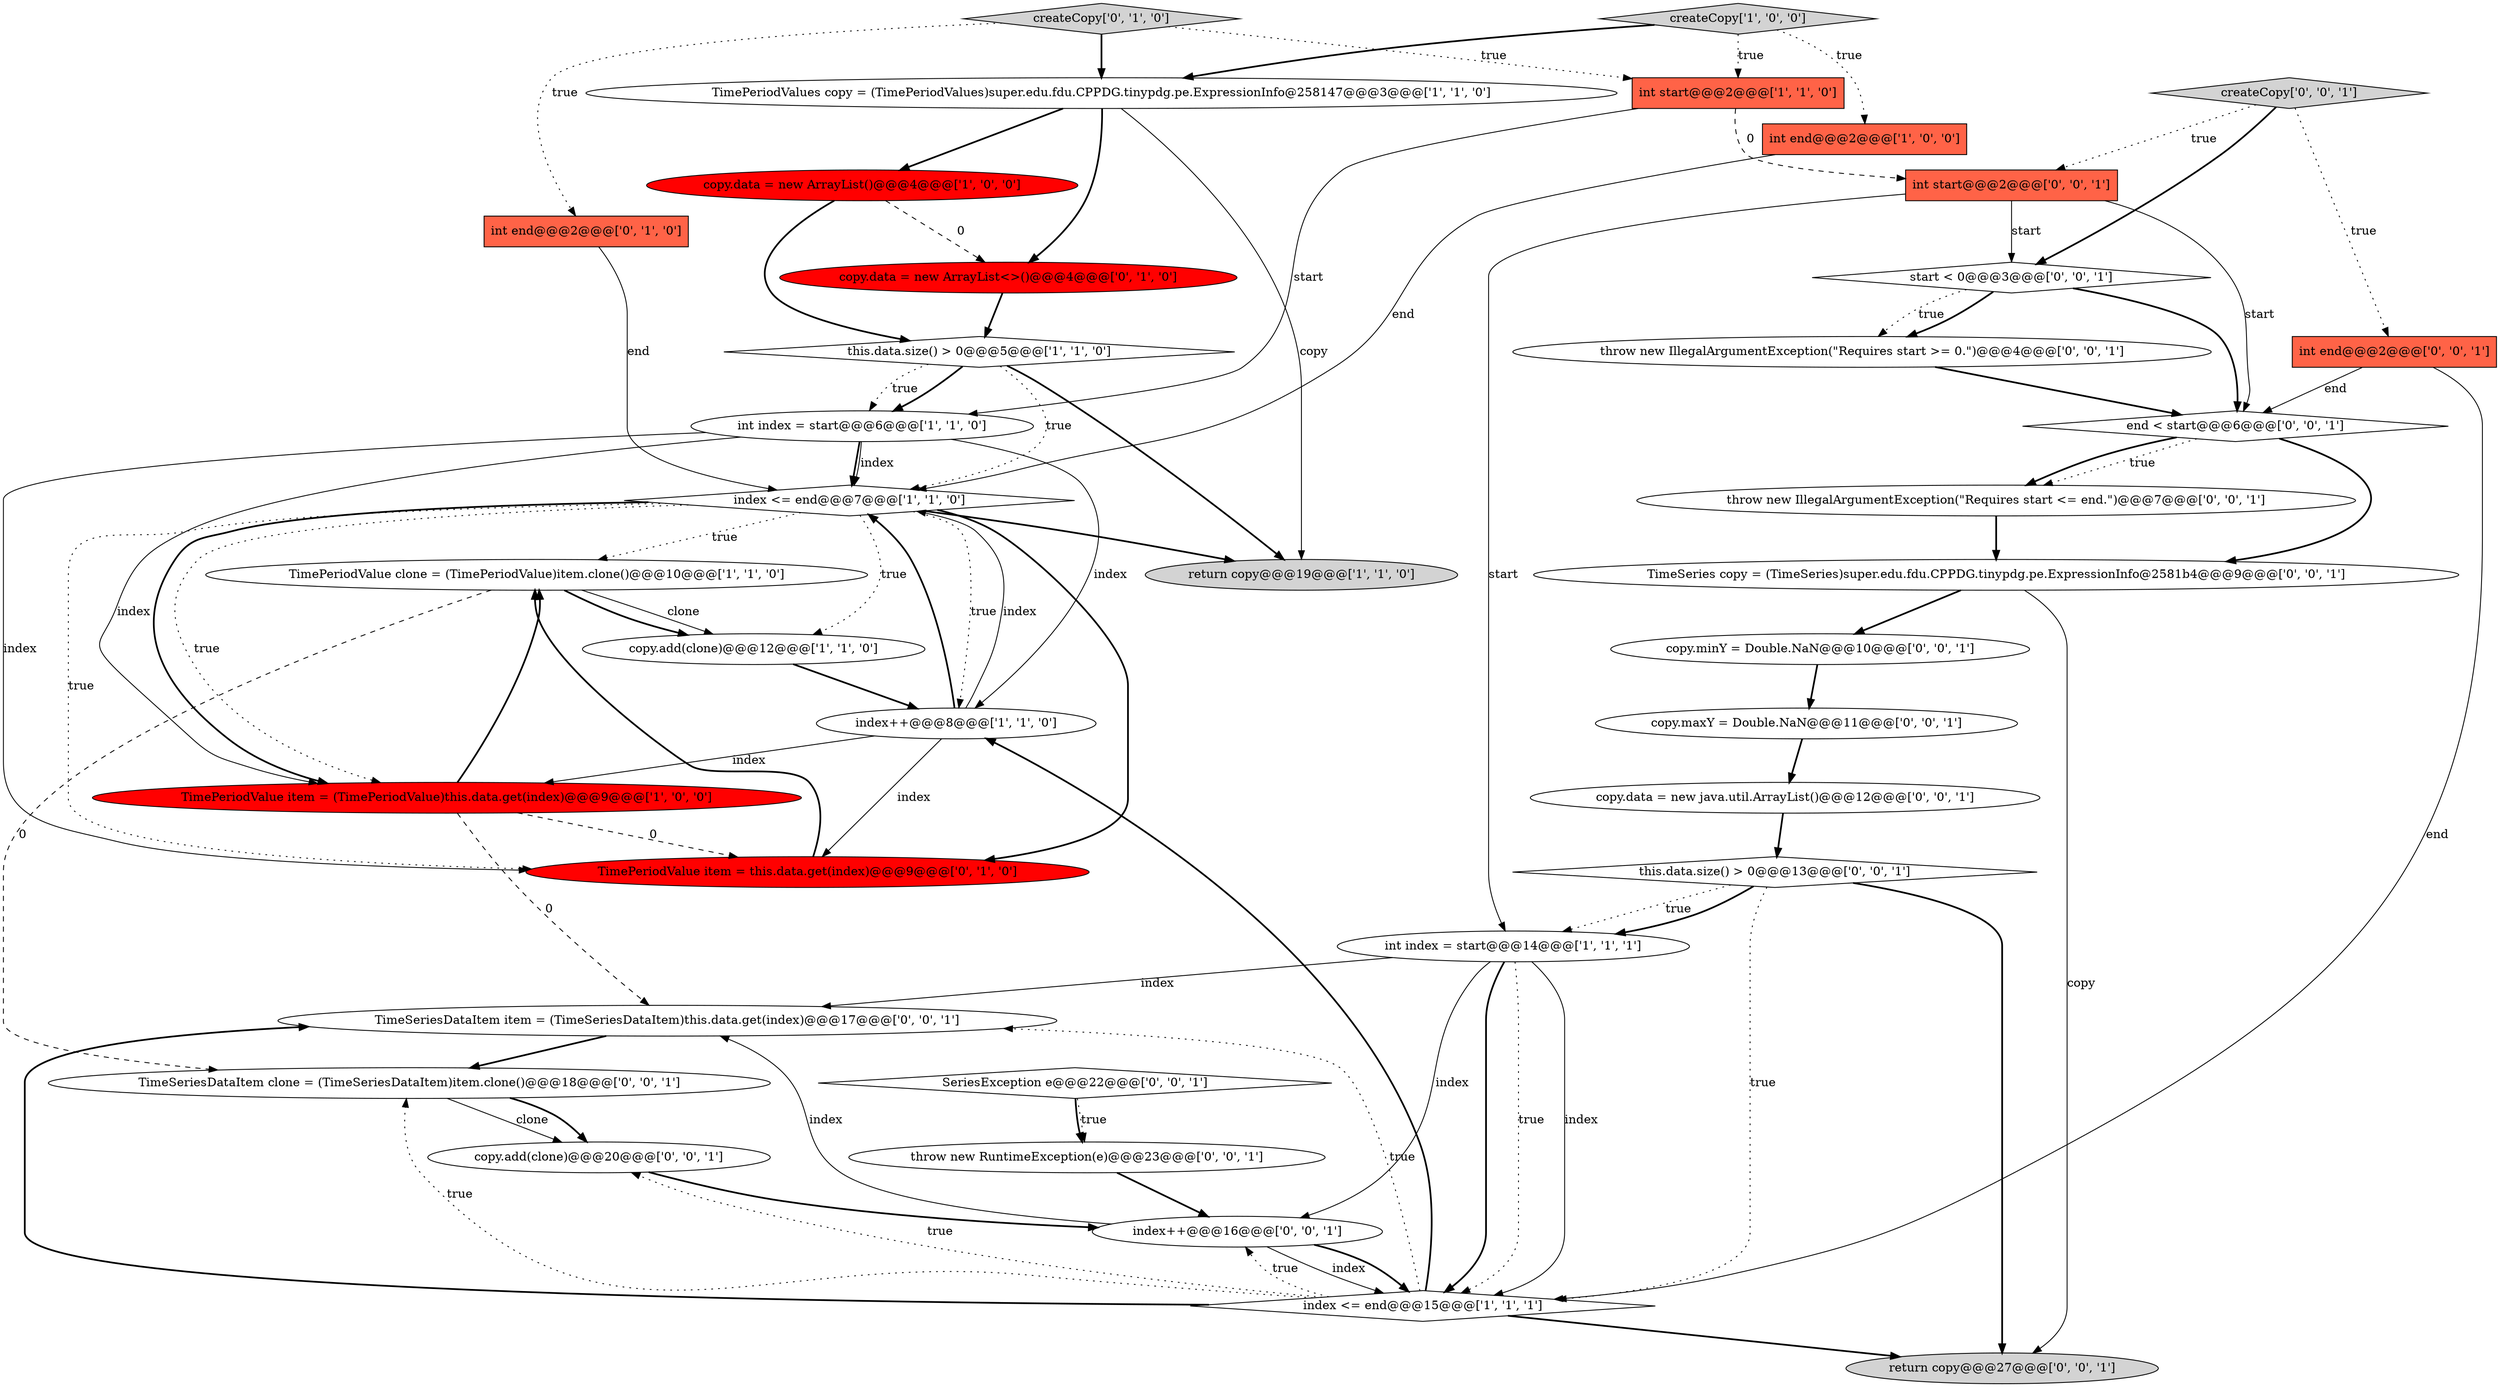 digraph {
14 [style = filled, label = "createCopy['1', '0', '0']", fillcolor = lightgray, shape = diamond image = "AAA0AAABBB1BBB"];
35 [style = filled, label = "throw new IllegalArgumentException(\"Requires start <= end.\")@@@7@@@['0', '0', '1']", fillcolor = white, shape = ellipse image = "AAA0AAABBB3BBB"];
36 [style = filled, label = "start < 0@@@3@@@['0', '0', '1']", fillcolor = white, shape = diamond image = "AAA0AAABBB3BBB"];
34 [style = filled, label = "SeriesException e@@@22@@@['0', '0', '1']", fillcolor = white, shape = diamond image = "AAA0AAABBB3BBB"];
29 [style = filled, label = "TimeSeriesDataItem item = (TimeSeriesDataItem)this.data.get(index)@@@17@@@['0', '0', '1']", fillcolor = white, shape = ellipse image = "AAA0AAABBB3BBB"];
33 [style = filled, label = "int start@@@2@@@['0', '0', '1']", fillcolor = tomato, shape = box image = "AAA0AAABBB3BBB"];
32 [style = filled, label = "throw new IllegalArgumentException(\"Requires start >= 0.\")@@@4@@@['0', '0', '1']", fillcolor = white, shape = ellipse image = "AAA0AAABBB3BBB"];
8 [style = filled, label = "copy.data = new ArrayList()@@@4@@@['1', '0', '0']", fillcolor = red, shape = ellipse image = "AAA1AAABBB1BBB"];
7 [style = filled, label = "TimePeriodValue clone = (TimePeriodValue)item.clone()@@@10@@@['1', '1', '0']", fillcolor = white, shape = ellipse image = "AAA0AAABBB1BBB"];
5 [style = filled, label = "int index = start@@@14@@@['1', '1', '1']", fillcolor = white, shape = ellipse image = "AAA0AAABBB1BBB"];
4 [style = filled, label = "int end@@@2@@@['1', '0', '0']", fillcolor = tomato, shape = box image = "AAA0AAABBB1BBB"];
21 [style = filled, label = "this.data.size() > 0@@@13@@@['0', '0', '1']", fillcolor = white, shape = diamond image = "AAA0AAABBB3BBB"];
13 [style = filled, label = "TimePeriodValues copy = (TimePeriodValues)super.edu.fdu.CPPDG.tinypdg.pe.ExpressionInfo@258147@@@3@@@['1', '1', '0']", fillcolor = white, shape = ellipse image = "AAA0AAABBB1BBB"];
37 [style = filled, label = "copy.maxY = Double.NaN@@@11@@@['0', '0', '1']", fillcolor = white, shape = ellipse image = "AAA0AAABBB3BBB"];
26 [style = filled, label = "copy.add(clone)@@@20@@@['0', '0', '1']", fillcolor = white, shape = ellipse image = "AAA0AAABBB3BBB"];
25 [style = filled, label = "index++@@@16@@@['0', '0', '1']", fillcolor = white, shape = ellipse image = "AAA0AAABBB3BBB"];
1 [style = filled, label = "index <= end@@@7@@@['1', '1', '0']", fillcolor = white, shape = diamond image = "AAA0AAABBB1BBB"];
11 [style = filled, label = "int index = start@@@6@@@['1', '1', '0']", fillcolor = white, shape = ellipse image = "AAA0AAABBB1BBB"];
17 [style = filled, label = "createCopy['0', '1', '0']", fillcolor = lightgray, shape = diamond image = "AAA0AAABBB2BBB"];
15 [style = filled, label = "int end@@@2@@@['0', '1', '0']", fillcolor = tomato, shape = box image = "AAA0AAABBB2BBB"];
24 [style = filled, label = "copy.data = new java.util.ArrayList()@@@12@@@['0', '0', '1']", fillcolor = white, shape = ellipse image = "AAA0AAABBB3BBB"];
6 [style = filled, label = "int start@@@2@@@['1', '1', '0']", fillcolor = tomato, shape = box image = "AAA0AAABBB1BBB"];
27 [style = filled, label = "throw new RuntimeException(e)@@@23@@@['0', '0', '1']", fillcolor = white, shape = ellipse image = "AAA0AAABBB3BBB"];
9 [style = filled, label = "copy.add(clone)@@@12@@@['1', '1', '0']", fillcolor = white, shape = ellipse image = "AAA0AAABBB1BBB"];
2 [style = filled, label = "return copy@@@19@@@['1', '1', '0']", fillcolor = lightgray, shape = ellipse image = "AAA0AAABBB1BBB"];
28 [style = filled, label = "copy.minY = Double.NaN@@@10@@@['0', '0', '1']", fillcolor = white, shape = ellipse image = "AAA0AAABBB3BBB"];
30 [style = filled, label = "TimeSeriesDataItem clone = (TimeSeriesDataItem)item.clone()@@@18@@@['0', '0', '1']", fillcolor = white, shape = ellipse image = "AAA0AAABBB3BBB"];
10 [style = filled, label = "index <= end@@@15@@@['1', '1', '1']", fillcolor = white, shape = diamond image = "AAA0AAABBB1BBB"];
23 [style = filled, label = "TimeSeries copy = (TimeSeries)super.edu.fdu.CPPDG.tinypdg.pe.ExpressionInfo@2581b4@@@9@@@['0', '0', '1']", fillcolor = white, shape = ellipse image = "AAA0AAABBB3BBB"];
22 [style = filled, label = "end < start@@@6@@@['0', '0', '1']", fillcolor = white, shape = diamond image = "AAA0AAABBB3BBB"];
12 [style = filled, label = "index++@@@8@@@['1', '1', '0']", fillcolor = white, shape = ellipse image = "AAA0AAABBB1BBB"];
16 [style = filled, label = "TimePeriodValue item = this.data.get(index)@@@9@@@['0', '1', '0']", fillcolor = red, shape = ellipse image = "AAA1AAABBB2BBB"];
0 [style = filled, label = "TimePeriodValue item = (TimePeriodValue)this.data.get(index)@@@9@@@['1', '0', '0']", fillcolor = red, shape = ellipse image = "AAA1AAABBB1BBB"];
3 [style = filled, label = "this.data.size() > 0@@@5@@@['1', '1', '0']", fillcolor = white, shape = diamond image = "AAA0AAABBB1BBB"];
18 [style = filled, label = "copy.data = new ArrayList<>()@@@4@@@['0', '1', '0']", fillcolor = red, shape = ellipse image = "AAA1AAABBB2BBB"];
19 [style = filled, label = "return copy@@@27@@@['0', '0', '1']", fillcolor = lightgray, shape = ellipse image = "AAA0AAABBB3BBB"];
20 [style = filled, label = "createCopy['0', '0', '1']", fillcolor = lightgray, shape = diamond image = "AAA0AAABBB3BBB"];
31 [style = filled, label = "int end@@@2@@@['0', '0', '1']", fillcolor = tomato, shape = box image = "AAA0AAABBB3BBB"];
5->10 [style = solid, label="index"];
18->3 [style = bold, label=""];
32->22 [style = bold, label=""];
13->2 [style = solid, label="copy"];
29->30 [style = bold, label=""];
17->6 [style = dotted, label="true"];
10->19 [style = bold, label=""];
0->16 [style = dashed, label="0"];
16->7 [style = bold, label=""];
25->10 [style = solid, label="index"];
7->9 [style = solid, label="clone"];
5->29 [style = solid, label="index"];
4->1 [style = solid, label="end"];
10->30 [style = dotted, label="true"];
10->29 [style = dotted, label="true"];
23->28 [style = bold, label=""];
7->9 [style = bold, label=""];
33->5 [style = solid, label="start"];
31->22 [style = solid, label="end"];
35->23 [style = bold, label=""];
17->15 [style = dotted, label="true"];
34->27 [style = dotted, label="true"];
24->21 [style = bold, label=""];
10->12 [style = bold, label=""];
15->1 [style = solid, label="end"];
20->31 [style = dotted, label="true"];
1->12 [style = dotted, label="true"];
25->10 [style = bold, label=""];
22->35 [style = dotted, label="true"];
1->0 [style = dotted, label="true"];
6->11 [style = solid, label="start"];
12->1 [style = solid, label="index"];
11->1 [style = solid, label="index"];
27->25 [style = bold, label=""];
25->29 [style = solid, label="index"];
12->0 [style = solid, label="index"];
21->5 [style = dotted, label="true"];
5->10 [style = bold, label=""];
28->37 [style = bold, label=""];
30->26 [style = solid, label="clone"];
21->19 [style = bold, label=""];
30->26 [style = bold, label=""];
3->11 [style = bold, label=""];
1->0 [style = bold, label=""];
5->25 [style = solid, label="index"];
12->1 [style = bold, label=""];
22->23 [style = bold, label=""];
6->33 [style = dashed, label="0"];
0->7 [style = bold, label=""];
10->25 [style = dotted, label="true"];
3->2 [style = bold, label=""];
1->16 [style = bold, label=""];
10->26 [style = dotted, label="true"];
8->18 [style = dashed, label="0"];
14->4 [style = dotted, label="true"];
11->0 [style = solid, label="index"];
3->1 [style = dotted, label="true"];
13->18 [style = bold, label=""];
37->24 [style = bold, label=""];
33->36 [style = solid, label="start"];
5->10 [style = dotted, label="true"];
8->3 [style = bold, label=""];
36->32 [style = dotted, label="true"];
21->10 [style = dotted, label="true"];
21->5 [style = bold, label=""];
20->33 [style = dotted, label="true"];
1->9 [style = dotted, label="true"];
12->16 [style = solid, label="index"];
0->29 [style = dashed, label="0"];
1->16 [style = dotted, label="true"];
1->2 [style = bold, label=""];
17->13 [style = bold, label=""];
9->12 [style = bold, label=""];
14->13 [style = bold, label=""];
22->35 [style = bold, label=""];
20->36 [style = bold, label=""];
23->19 [style = solid, label="copy"];
14->6 [style = dotted, label="true"];
3->11 [style = dotted, label="true"];
11->1 [style = bold, label=""];
26->25 [style = bold, label=""];
11->16 [style = solid, label="index"];
36->32 [style = bold, label=""];
1->7 [style = dotted, label="true"];
10->29 [style = bold, label=""];
11->12 [style = solid, label="index"];
7->30 [style = dashed, label="0"];
13->8 [style = bold, label=""];
33->22 [style = solid, label="start"];
31->10 [style = solid, label="end"];
34->27 [style = bold, label=""];
36->22 [style = bold, label=""];
}

